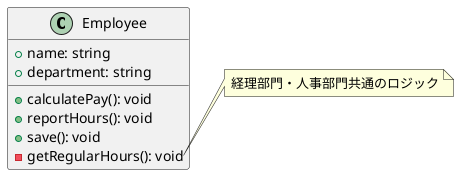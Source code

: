 @startuml Employee

class Employee {
 + name: string
 + department: string
 + calculatePay(): void
 + reportHours(): void
 + save(): void
 - getRegularHours(): void
}

note right of Employee::getRegularHours
 経理部門・人事部門共通のロジック
end note

@enduml